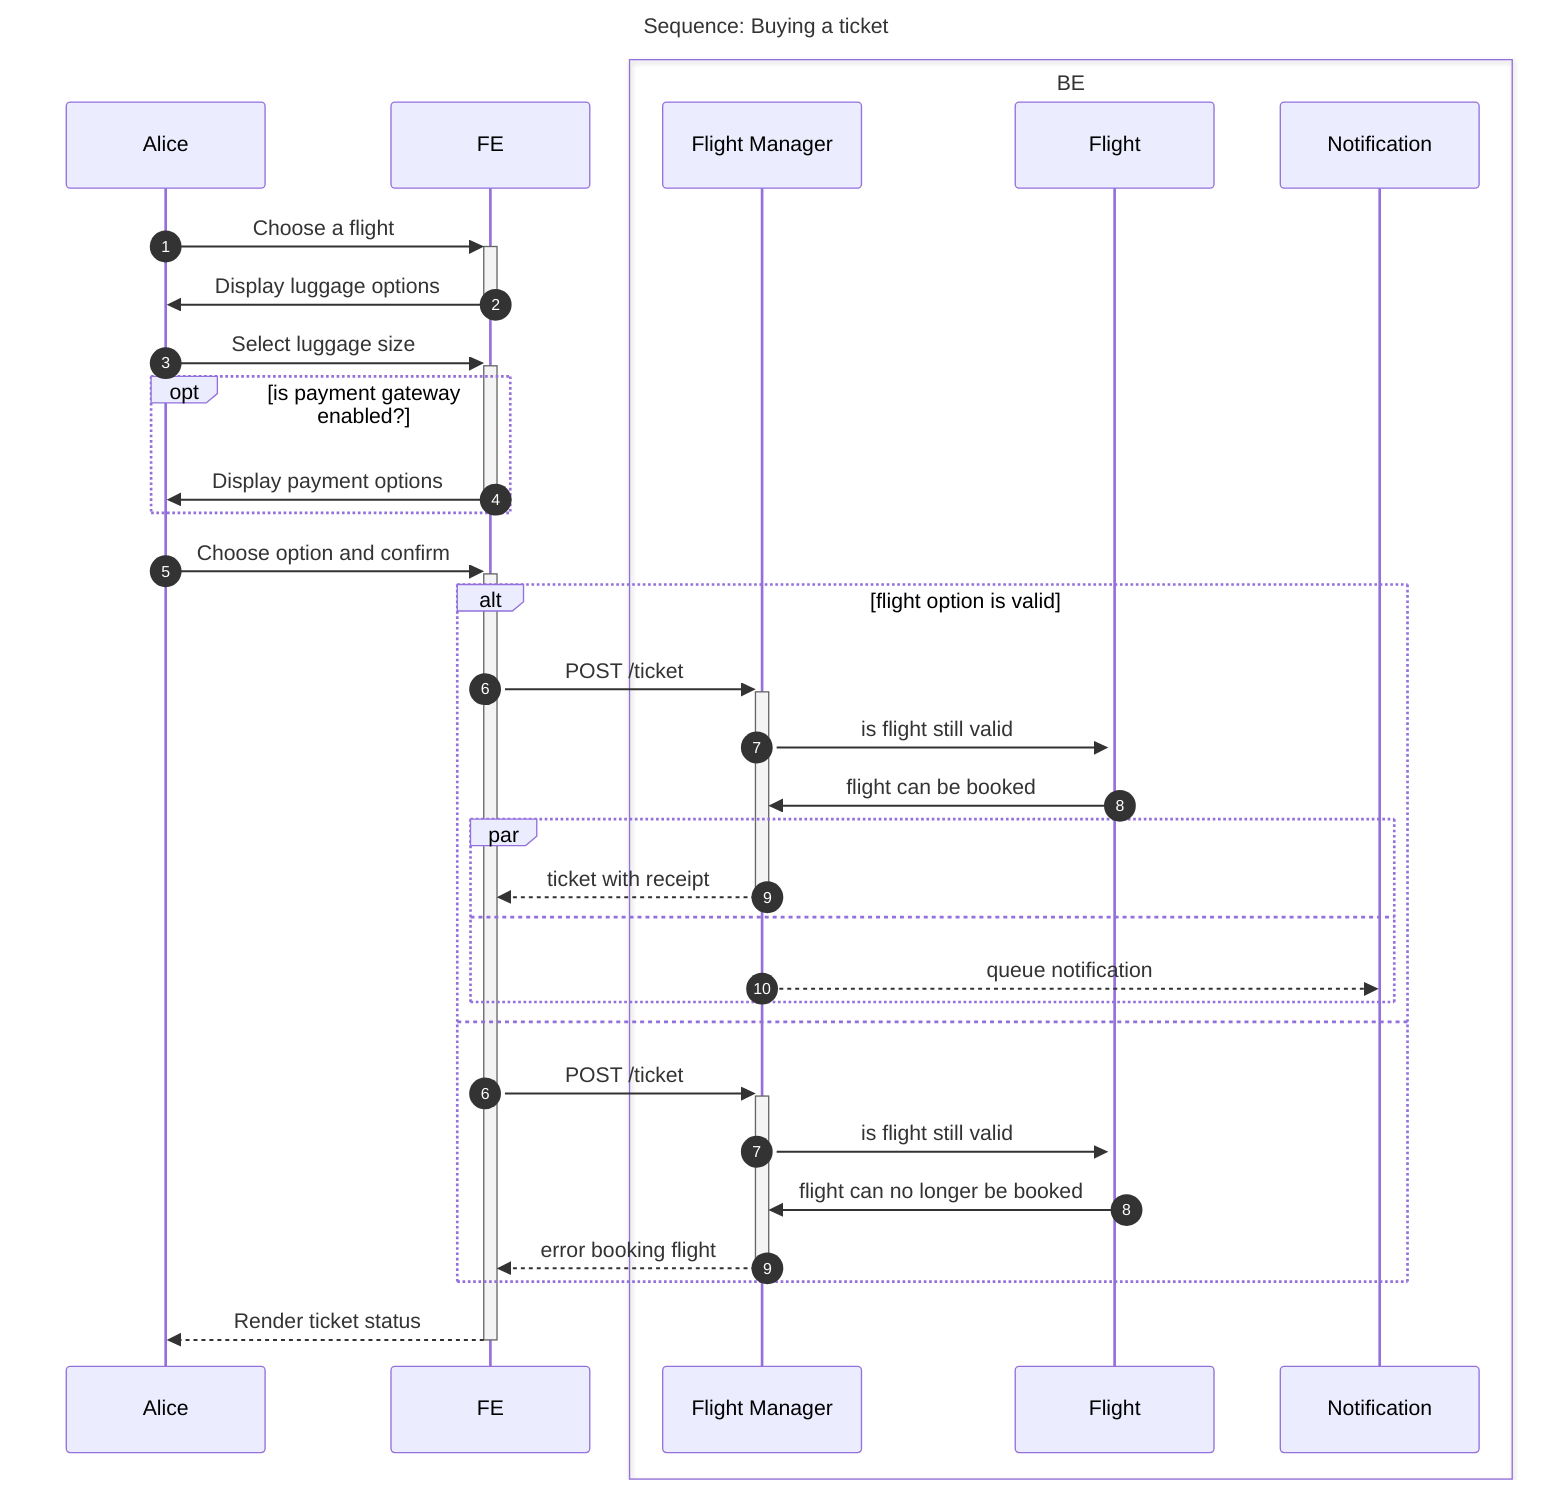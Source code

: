 sequenceDiagram
    Title Sequence: Buying a ticket
    autonumber
    Alice->>+FE: Choose a flight
    FE->>-Alice: Display luggage options
    Alice->>+FE: Select luggage size
    opt is payment gateway enabled?
    FE->>-Alice: Display payment options
    end
    Alice->>+FE: Choose option and confirm
    autonumber off
    alt flight option is valid 
    autonumber
    FE->>+Flight Manager: POST /ticket
    Flight Manager->>+Flight: is flight still valid
    Flight->>Flight Manager: flight can be booked
    %% over here an interaction with a payment gateway would
    %% valid user payment details
    par 
    Flight Manager-->>-FE: ticket with receipt
    and
    Flight Manager-->>Notification: queue notification
    end
    else 
    autonumber 6
    FE->>+Flight Manager: POST /ticket
    Flight Manager->>+Flight: is flight still valid
    Flight->>Flight Manager: flight can no longer be booked
    Flight Manager-->>-FE: error booking flight
    end
    autonumber off
    FE-->>-Alice: Render ticket status
    box BE
    participant Flight Manager
    participant Flight
    participant Notification
    end